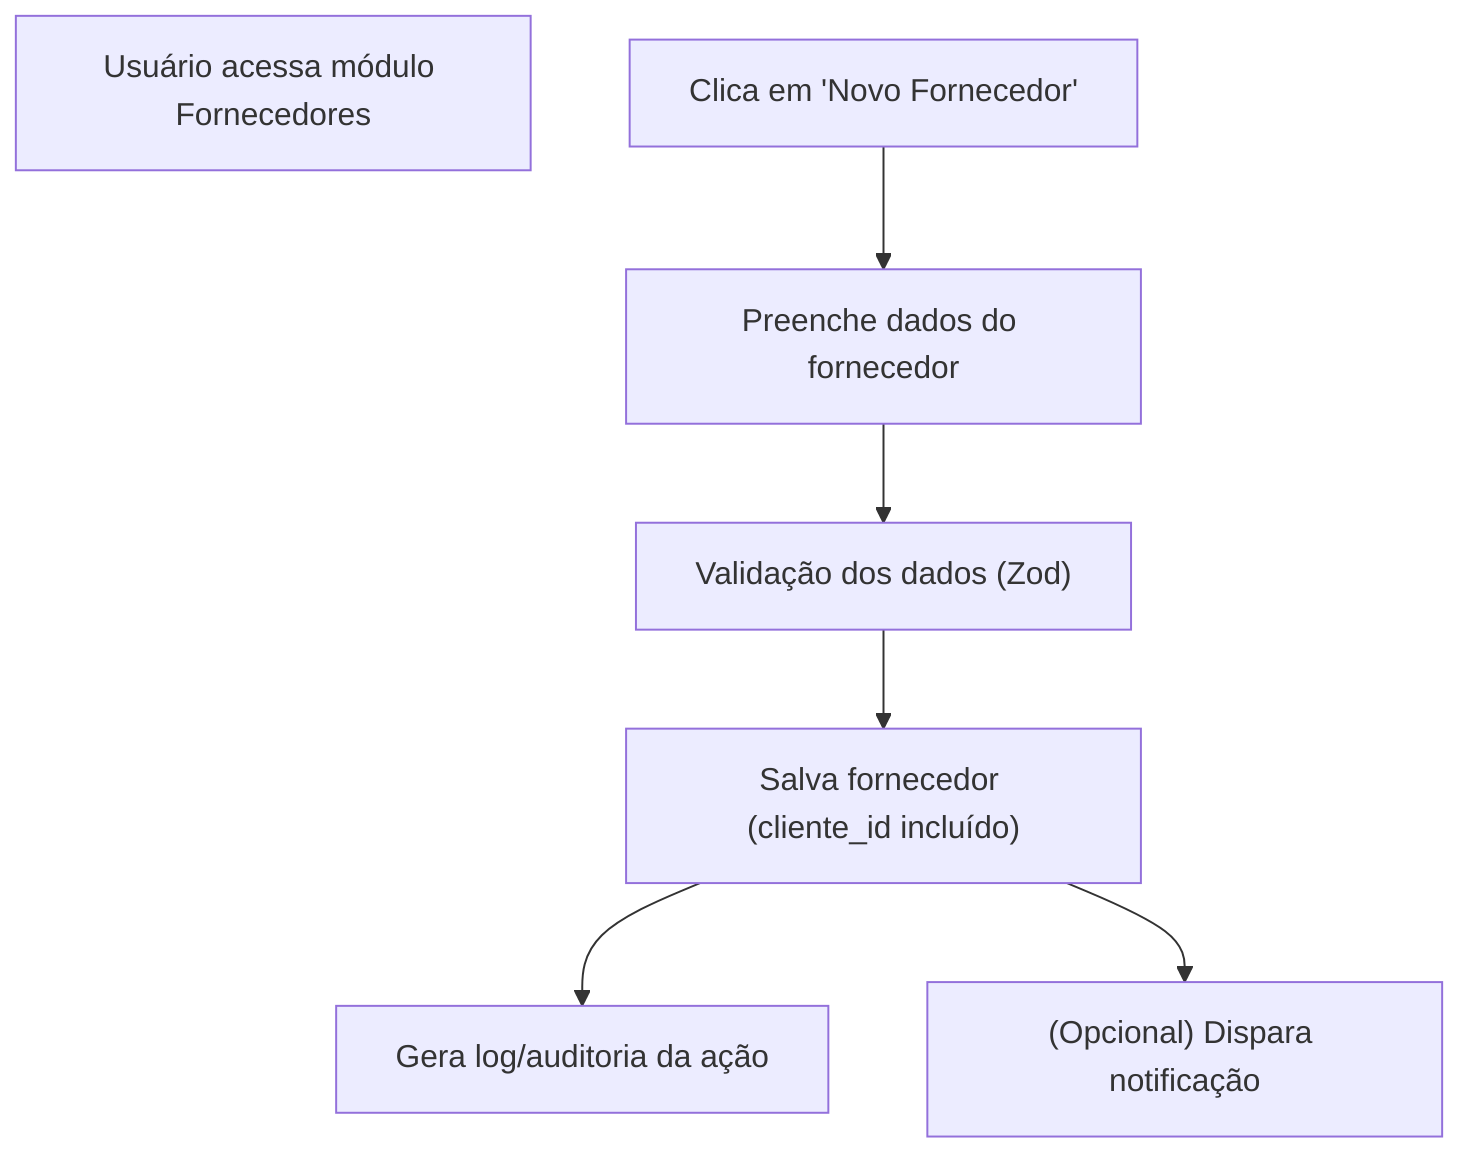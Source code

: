 flowchart TD
    F1["Usuário acessa módulo Fornecedores"]
    F2["Clica em 'Novo Fornecedor'"]
    F3["Preenche dados do fornecedor"]
    F4["Validação dos dados (Zod)"]
    F5["Salva fornecedor (cliente_id incluído)"]
    F6["Gera log/auditoria da ação"]
    F7["(Opcional) Dispara notificação"]
    F2 --> F3 --> F4 --> F5 --> F6
    F5 --> F7